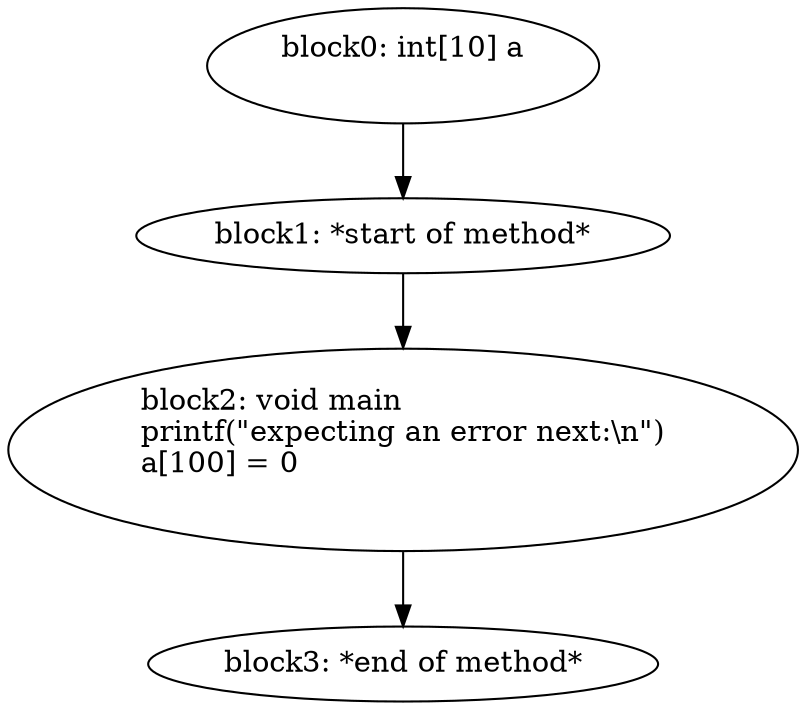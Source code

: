 digraph G {
  block0 [ label="block0: int[10]\ a\l\l" ];
  block1 [ label="block1: *start\ of\ method*\l" ];
  block2 [ label="block2: void\ main\lprintf\(\"expecting\ an\ error\ next\:\\n\"\)\la[100]\ =\ 0\l\l" ];
  block3 [ label="block3: *end\ of\ method*\l" ];
  block0 -> block1;
  block1 -> block2;
  block2 -> block3;
}
